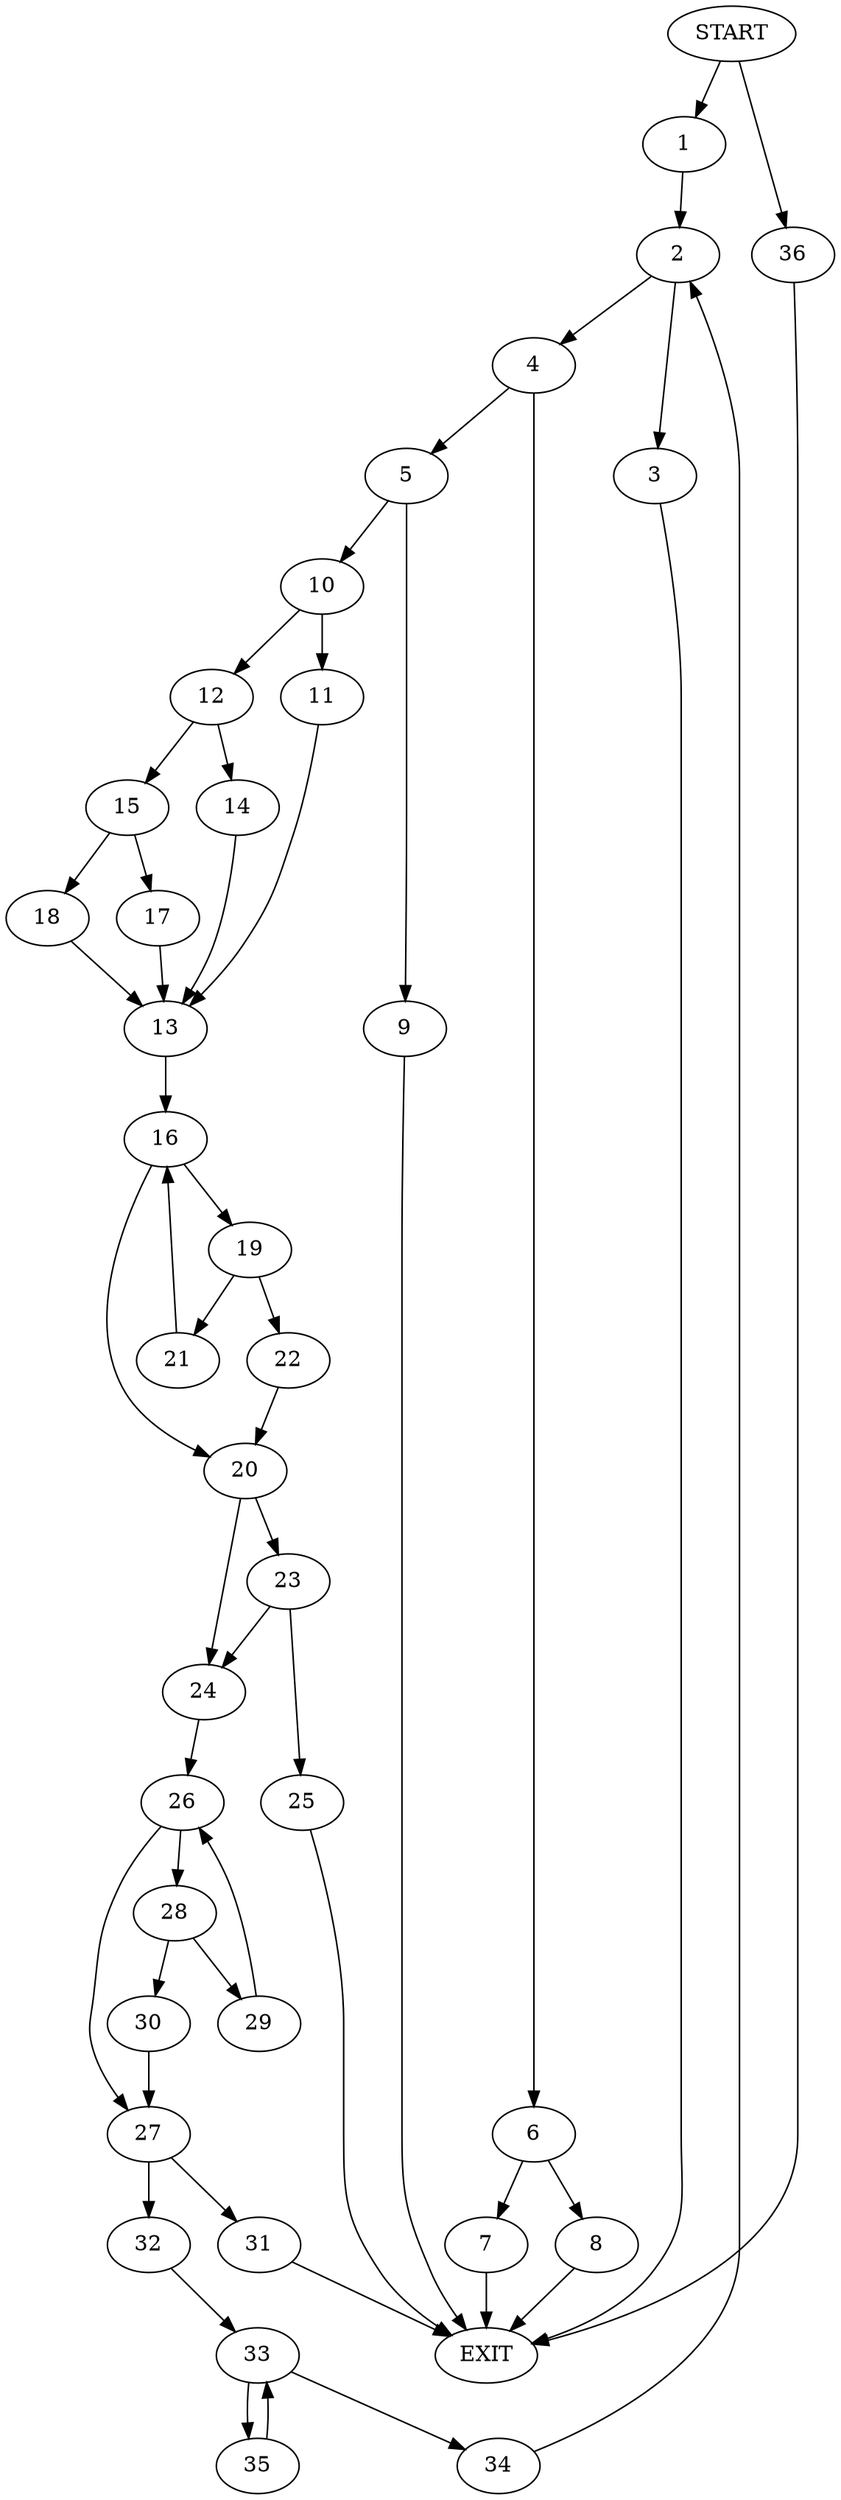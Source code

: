 digraph {
0 [label="START"]
37 [label="EXIT"]
0 -> 1
1 -> 2
2 -> 3
2 -> 4
3 -> 37
4 -> 5
4 -> 6
6 -> 7
6 -> 8
5 -> 9
5 -> 10
7 -> 37
8 -> 37
9 -> 37
10 -> 11
10 -> 12
11 -> 13
12 -> 14
12 -> 15
13 -> 16
14 -> 13
15 -> 17
15 -> 18
17 -> 13
18 -> 13
16 -> 19
16 -> 20
19 -> 21
19 -> 22
20 -> 23
20 -> 24
21 -> 16
22 -> 20
23 -> 25
23 -> 24
24 -> 26
25 -> 37
26 -> 27
26 -> 28
28 -> 29
28 -> 30
27 -> 31
27 -> 32
30 -> 27
29 -> 26
32 -> 33
31 -> 37
33 -> 34
33 -> 35
35 -> 33
34 -> 2
0 -> 36
36 -> 37
}
